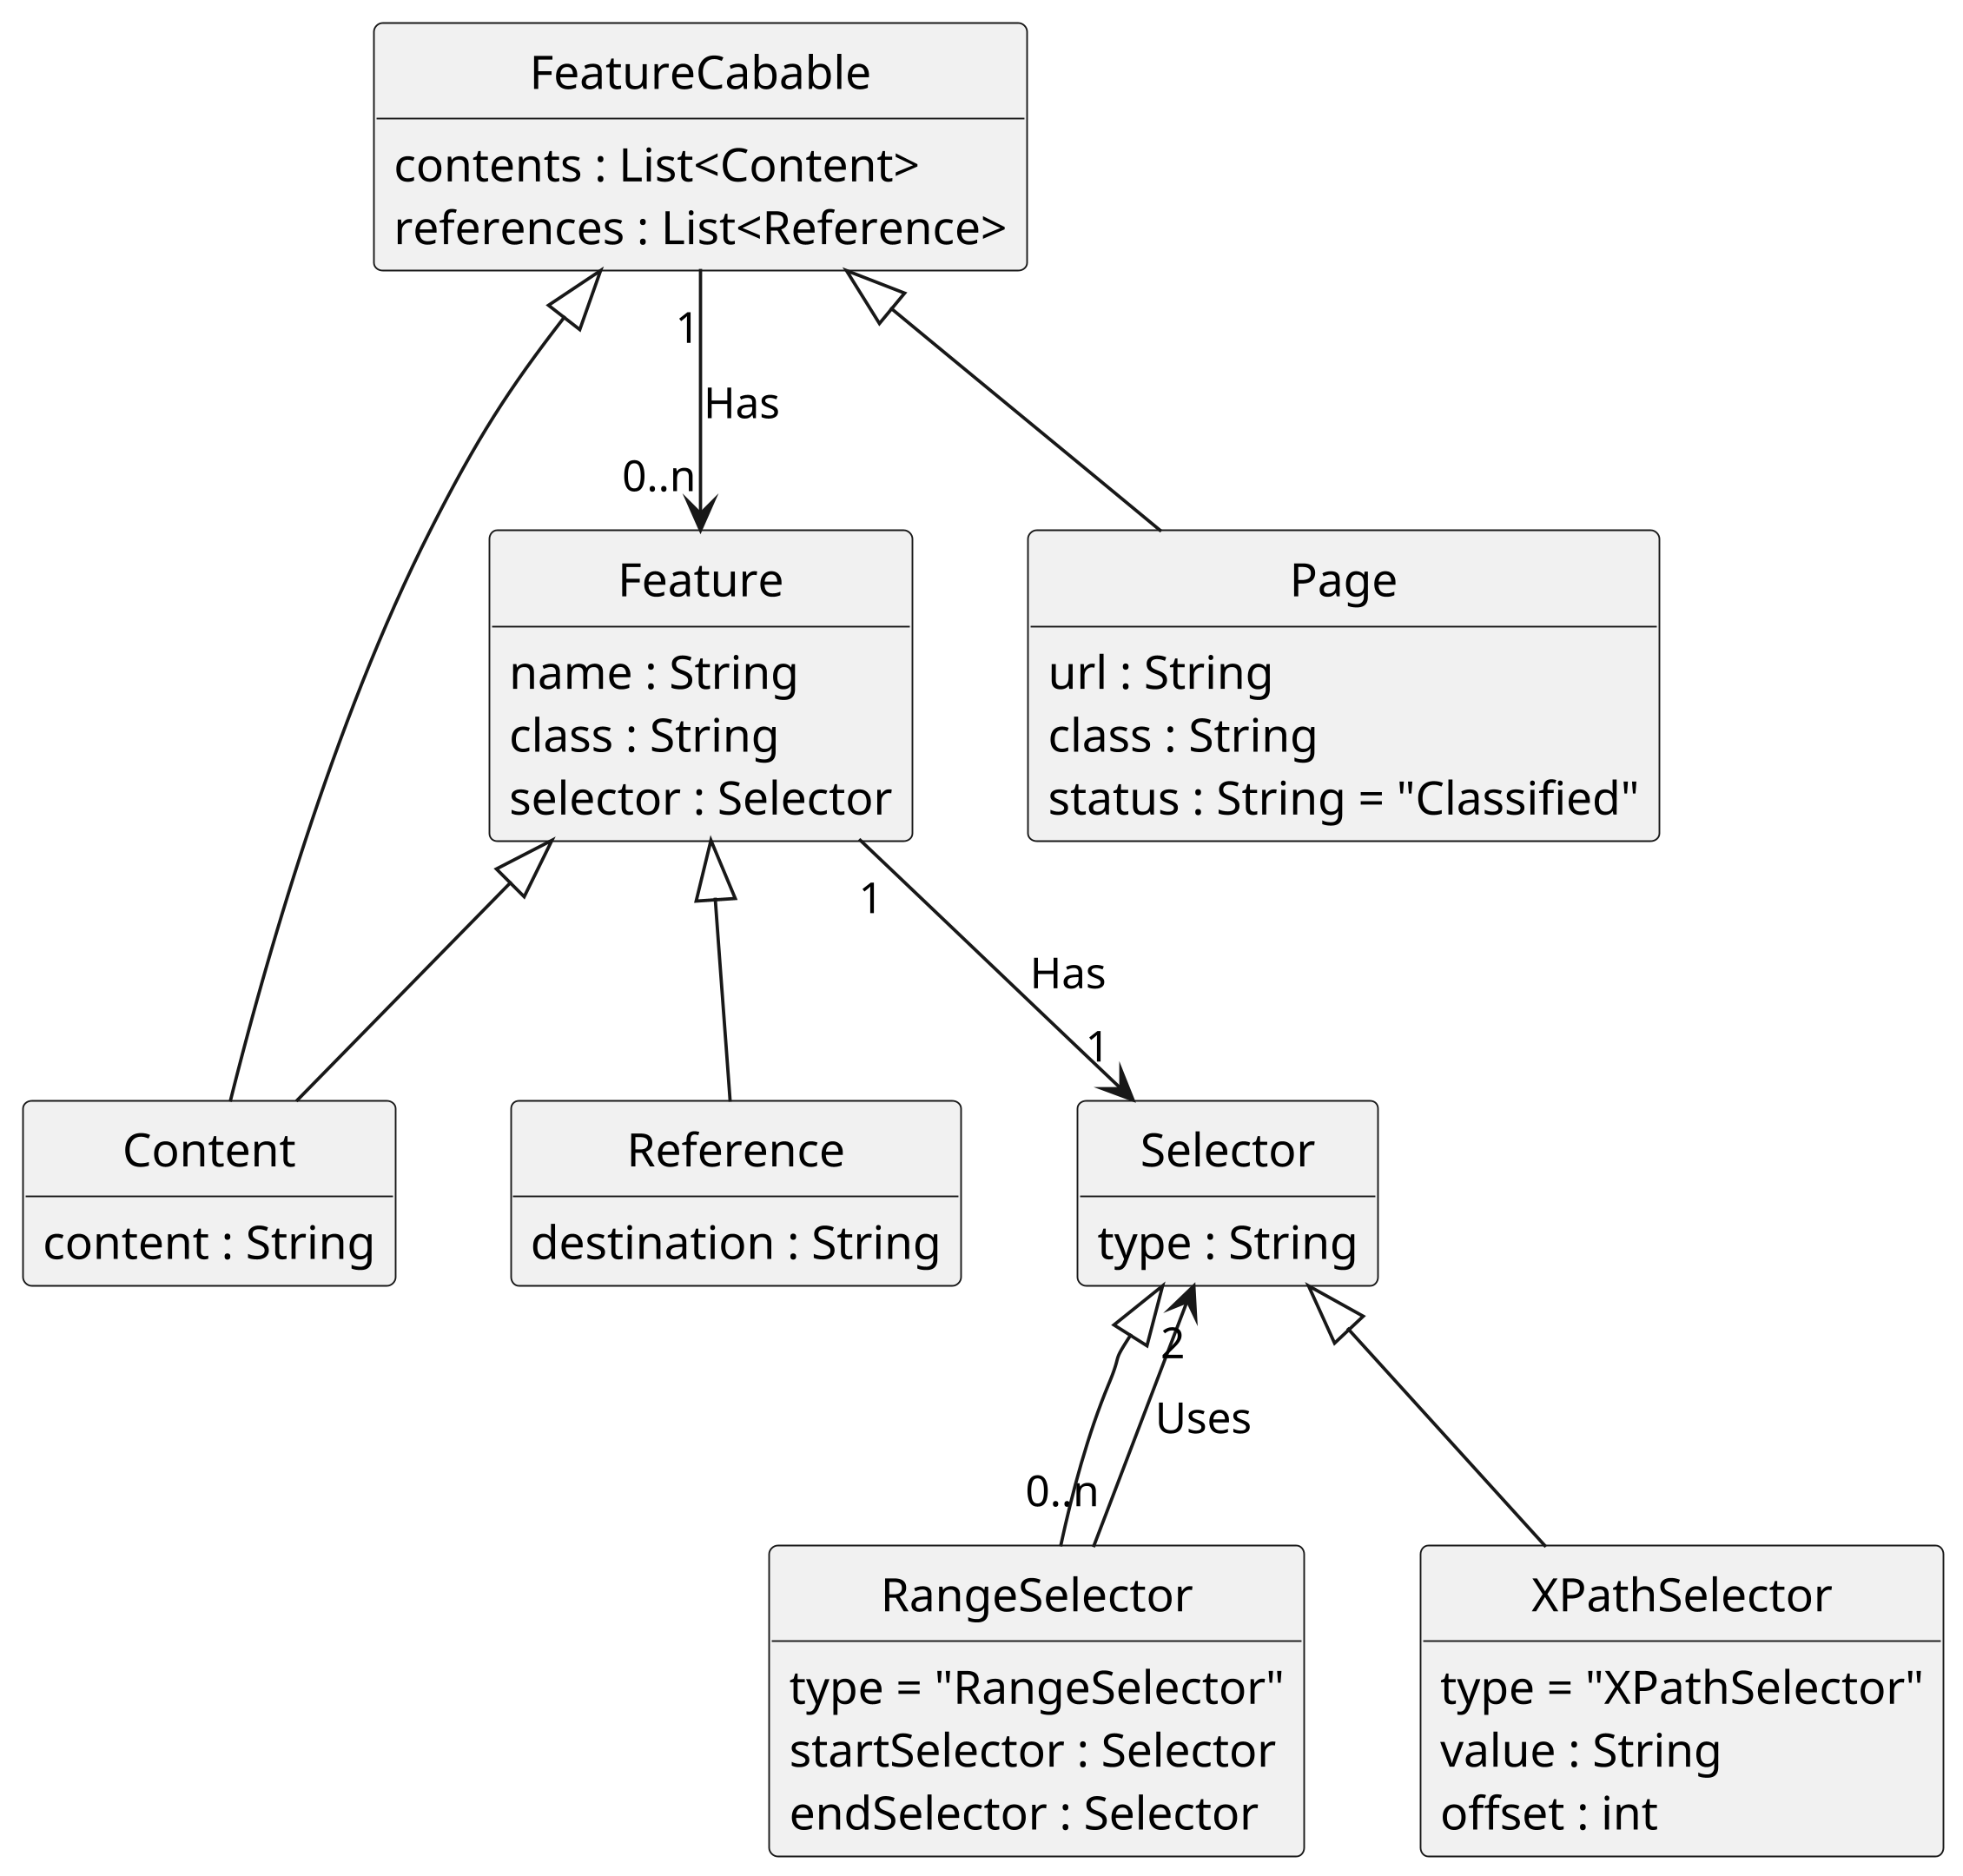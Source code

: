 @startuml
scale 3840*2160
hide circle
hide empty methods

class Content {
    content : String
}

class Feature {
    name : String
    class : String
    selector : Selector
}

class FeatureCabable {
    contents : List<Content>
    references : List<Reference>
}

class Page {
    url : String
    class : String
    status : String = "Classified"
}

class RangeSelector {
    type = "RangeSelector"
    startSelector : Selector
    endSelector : Selector
}

class Reference {
    destination : String
}

class Selector {
    type : String
}

class XPathSelector {
    type = "XPathSelector"
    value : String
    offset : int
}

Feature <|-- Content
Feature <|-- Reference
Feature "1" --> "1" Selector : Has

FeatureCabable <|-- Content
FeatureCabable <|-- Page
FeatureCabable "1" --> "0..n" Feature : Has

RangeSelector "0..n" --> "2" Selector : Uses

Selector <|-- RangeSelector
Selector <|-- XPathSelector
@enduml